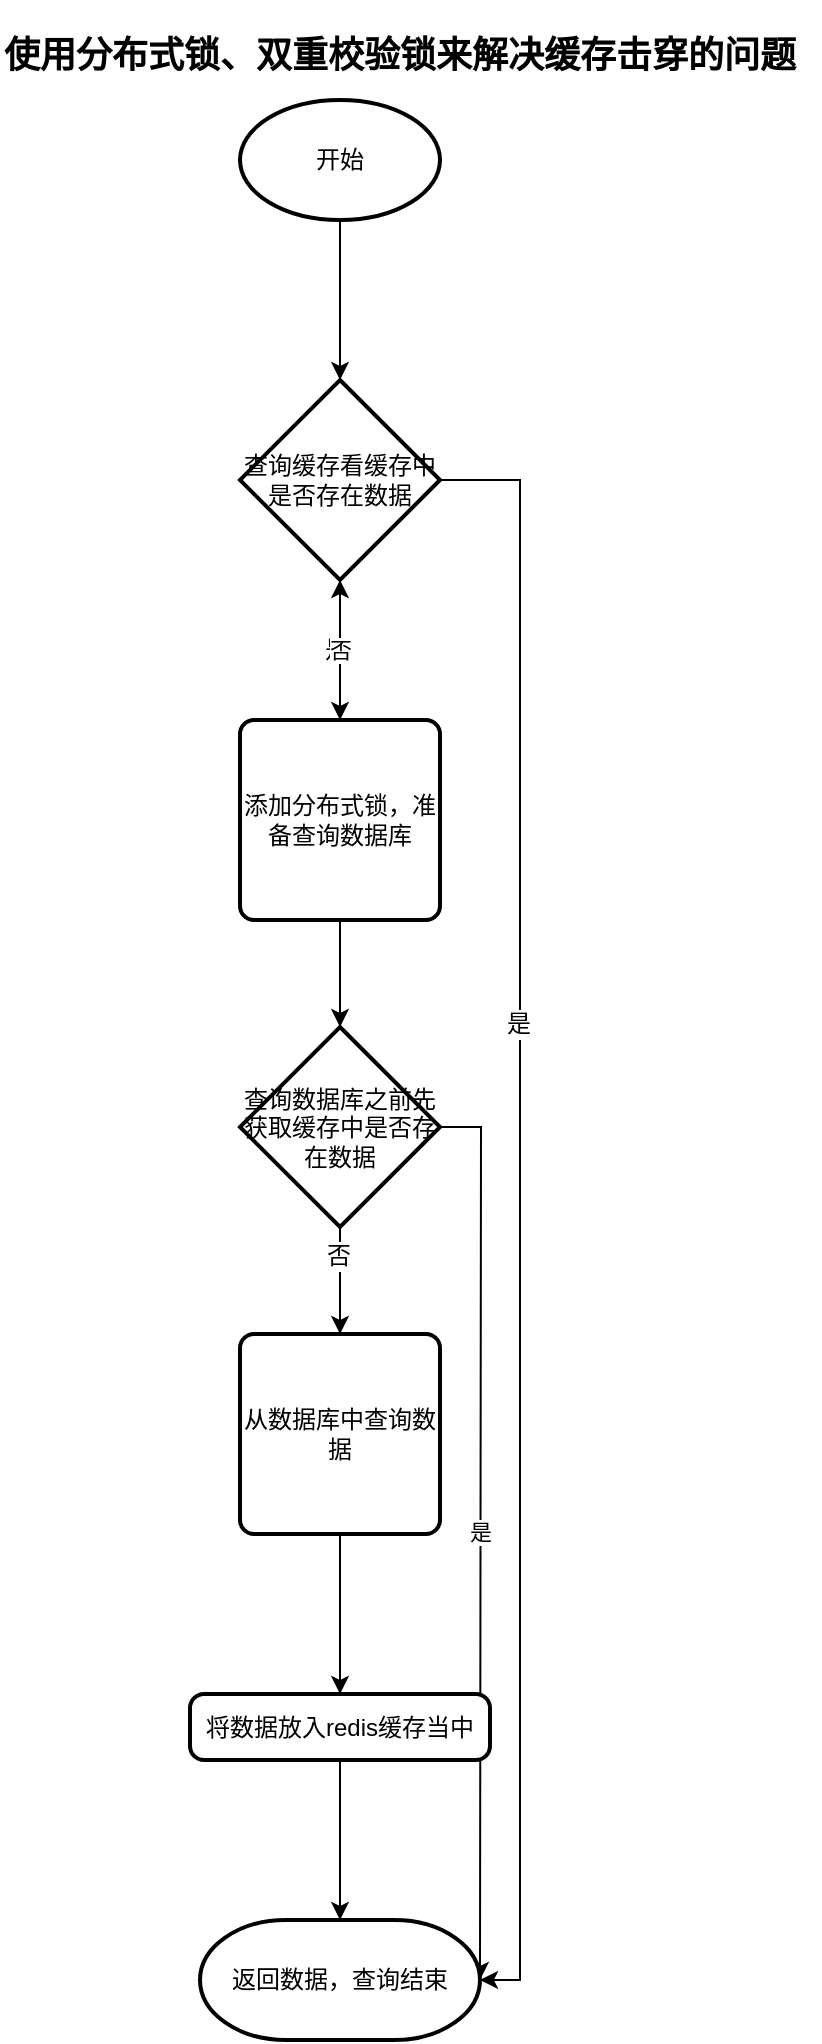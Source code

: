 <mxfile version="10.7.7" type="device"><diagram id="VZgcPQWjQIKc2kOgmDyy" name="Page-1"><mxGraphModel dx="1078" dy="809" grid="1" gridSize="10" guides="1" tooltips="1" connect="1" arrows="1" fold="1" page="1" pageScale="1" pageWidth="1169" pageHeight="827" math="0" shadow="0"><root><mxCell id="0"/><mxCell id="1" parent="0"/><mxCell id="5WD3furJstI94QIzA2qB-5" value="" style="edgeStyle=orthogonalEdgeStyle;rounded=0;orthogonalLoop=1;jettySize=auto;html=1;" edge="1" parent="1" source="5WD3furJstI94QIzA2qB-1"><mxGeometry relative="1" as="geometry"><mxPoint x="460" y="300" as="targetPoint"/></mxGeometry></mxCell><mxCell id="5WD3furJstI94QIzA2qB-1" value="开始" style="strokeWidth=2;html=1;shape=mxgraph.flowchart.start_1;whiteSpace=wrap;" vertex="1" parent="1"><mxGeometry x="410" y="160" width="100" height="60" as="geometry"/></mxCell><mxCell id="5WD3furJstI94QIzA2qB-3" value="&lt;h2&gt;使用分布式锁、双重校验锁来解决缓存击穿的问题&lt;/h2&gt;" style="text;html=1;resizable=0;points=[];autosize=1;align=left;verticalAlign=top;spacingTop=-4;" vertex="1" parent="1"><mxGeometry x="290" y="110" width="410" height="50" as="geometry"/></mxCell><mxCell id="5WD3furJstI94QIzA2qB-9" value="" style="edgeStyle=orthogonalEdgeStyle;rounded=0;orthogonalLoop=1;jettySize=auto;html=1;" edge="1" parent="1" source="5WD3furJstI94QIzA2qB-7" target="5WD3furJstI94QIzA2qB-8"><mxGeometry relative="1" as="geometry"/></mxCell><mxCell id="5WD3furJstI94QIzA2qB-19" value="是" style="text;html=1;resizable=0;points=[];align=center;verticalAlign=middle;labelBackgroundColor=#ffffff;" vertex="1" connectable="0" parent="5WD3furJstI94QIzA2qB-9"><mxGeometry y="-2" relative="1" as="geometry"><mxPoint as="offset"/></mxGeometry></mxCell><mxCell id="5WD3furJstI94QIzA2qB-22" style="edgeStyle=orthogonalEdgeStyle;rounded=0;orthogonalLoop=1;jettySize=auto;html=1;entryX=1;entryY=0.5;entryDx=0;entryDy=0;entryPerimeter=0;" edge="1" parent="1" source="5WD3furJstI94QIzA2qB-7" target="5WD3furJstI94QIzA2qB-18"><mxGeometry relative="1" as="geometry"><Array as="points"><mxPoint x="550" y="350"/><mxPoint x="550" y="1100"/></Array></mxGeometry></mxCell><mxCell id="5WD3furJstI94QIzA2qB-23" value="是" style="text;html=1;resizable=0;points=[];align=center;verticalAlign=middle;labelBackgroundColor=#ffffff;" vertex="1" connectable="0" parent="5WD3furJstI94QIzA2qB-22"><mxGeometry x="-0.23" y="-1" relative="1" as="geometry"><mxPoint as="offset"/></mxGeometry></mxCell><mxCell id="5WD3furJstI94QIzA2qB-7" value="查询缓存看缓存中是否存在数据" style="strokeWidth=2;html=1;shape=mxgraph.flowchart.decision;whiteSpace=wrap;" vertex="1" parent="1"><mxGeometry x="410" y="300" width="100" height="100" as="geometry"/></mxCell><mxCell id="5WD3furJstI94QIzA2qB-14" value="" style="edgeStyle=orthogonalEdgeStyle;rounded=0;orthogonalLoop=1;jettySize=auto;html=1;" edge="1" parent="1" source="5WD3furJstI94QIzA2qB-8" target="5WD3furJstI94QIzA2qB-10"><mxGeometry relative="1" as="geometry"/></mxCell><mxCell id="5WD3furJstI94QIzA2qB-20" value="否" style="edgeStyle=orthogonalEdgeStyle;rounded=0;orthogonalLoop=1;jettySize=auto;html=1;" edge="1" parent="1" source="5WD3furJstI94QIzA2qB-8" target="5WD3furJstI94QIzA2qB-7"><mxGeometry relative="1" as="geometry"/></mxCell><mxCell id="5WD3furJstI94QIzA2qB-8" value="添加分布式锁，准备查询数据库" style="rounded=1;whiteSpace=wrap;html=1;absoluteArcSize=1;arcSize=14;strokeWidth=2;" vertex="1" parent="1"><mxGeometry x="410" y="470" width="100" height="100" as="geometry"/></mxCell><mxCell id="5WD3furJstI94QIzA2qB-15" value="" style="edgeStyle=orthogonalEdgeStyle;rounded=0;orthogonalLoop=1;jettySize=auto;html=1;" edge="1" parent="1" source="5WD3furJstI94QIzA2qB-10" target="5WD3furJstI94QIzA2qB-11"><mxGeometry relative="1" as="geometry"/></mxCell><mxCell id="5WD3furJstI94QIzA2qB-21" value="否" style="text;html=1;resizable=0;points=[];align=center;verticalAlign=middle;labelBackgroundColor=#ffffff;" vertex="1" connectable="0" parent="5WD3furJstI94QIzA2qB-15"><mxGeometry x="-0.458" y="-1" relative="1" as="geometry"><mxPoint as="offset"/></mxGeometry></mxCell><mxCell id="5WD3furJstI94QIzA2qB-25" value="是" style="edgeStyle=orthogonalEdgeStyle;rounded=0;orthogonalLoop=1;jettySize=auto;html=1;" edge="1" parent="1" source="5WD3furJstI94QIzA2qB-10"><mxGeometry relative="1" as="geometry"><mxPoint x="530" y="1100" as="targetPoint"/></mxGeometry></mxCell><mxCell id="5WD3furJstI94QIzA2qB-10" value="查询数据库之前先获取缓存中是否存在数据" style="strokeWidth=2;html=1;shape=mxgraph.flowchart.decision;whiteSpace=wrap;" vertex="1" parent="1"><mxGeometry x="410" y="623.5" width="100" height="100" as="geometry"/></mxCell><mxCell id="5WD3furJstI94QIzA2qB-13" value="" style="edgeStyle=orthogonalEdgeStyle;rounded=0;orthogonalLoop=1;jettySize=auto;html=1;" edge="1" parent="1" source="5WD3furJstI94QIzA2qB-11" target="5WD3furJstI94QIzA2qB-12"><mxGeometry relative="1" as="geometry"/></mxCell><mxCell id="5WD3furJstI94QIzA2qB-11" value="从数据库中查询数据" style="rounded=1;whiteSpace=wrap;html=1;absoluteArcSize=1;arcSize=14;strokeWidth=2;" vertex="1" parent="1"><mxGeometry x="410" y="777" width="100" height="100" as="geometry"/></mxCell><mxCell id="5WD3furJstI94QIzA2qB-17" value="" style="edgeStyle=orthogonalEdgeStyle;rounded=0;orthogonalLoop=1;jettySize=auto;html=1;" edge="1" parent="1" source="5WD3furJstI94QIzA2qB-12"><mxGeometry relative="1" as="geometry"><mxPoint x="460" y="1070" as="targetPoint"/></mxGeometry></mxCell><mxCell id="5WD3furJstI94QIzA2qB-12" value="将数据放入redis缓存当中" style="rounded=1;whiteSpace=wrap;html=1;absoluteArcSize=1;arcSize=14;strokeWidth=2;" vertex="1" parent="1"><mxGeometry x="385" y="957" width="150" height="33" as="geometry"/></mxCell><mxCell id="5WD3furJstI94QIzA2qB-18" value="返回数据，查询结束" style="strokeWidth=2;html=1;shape=mxgraph.flowchart.terminator;whiteSpace=wrap;" vertex="1" parent="1"><mxGeometry x="390" y="1070" width="140" height="60" as="geometry"/></mxCell></root></mxGraphModel></diagram></mxfile>
